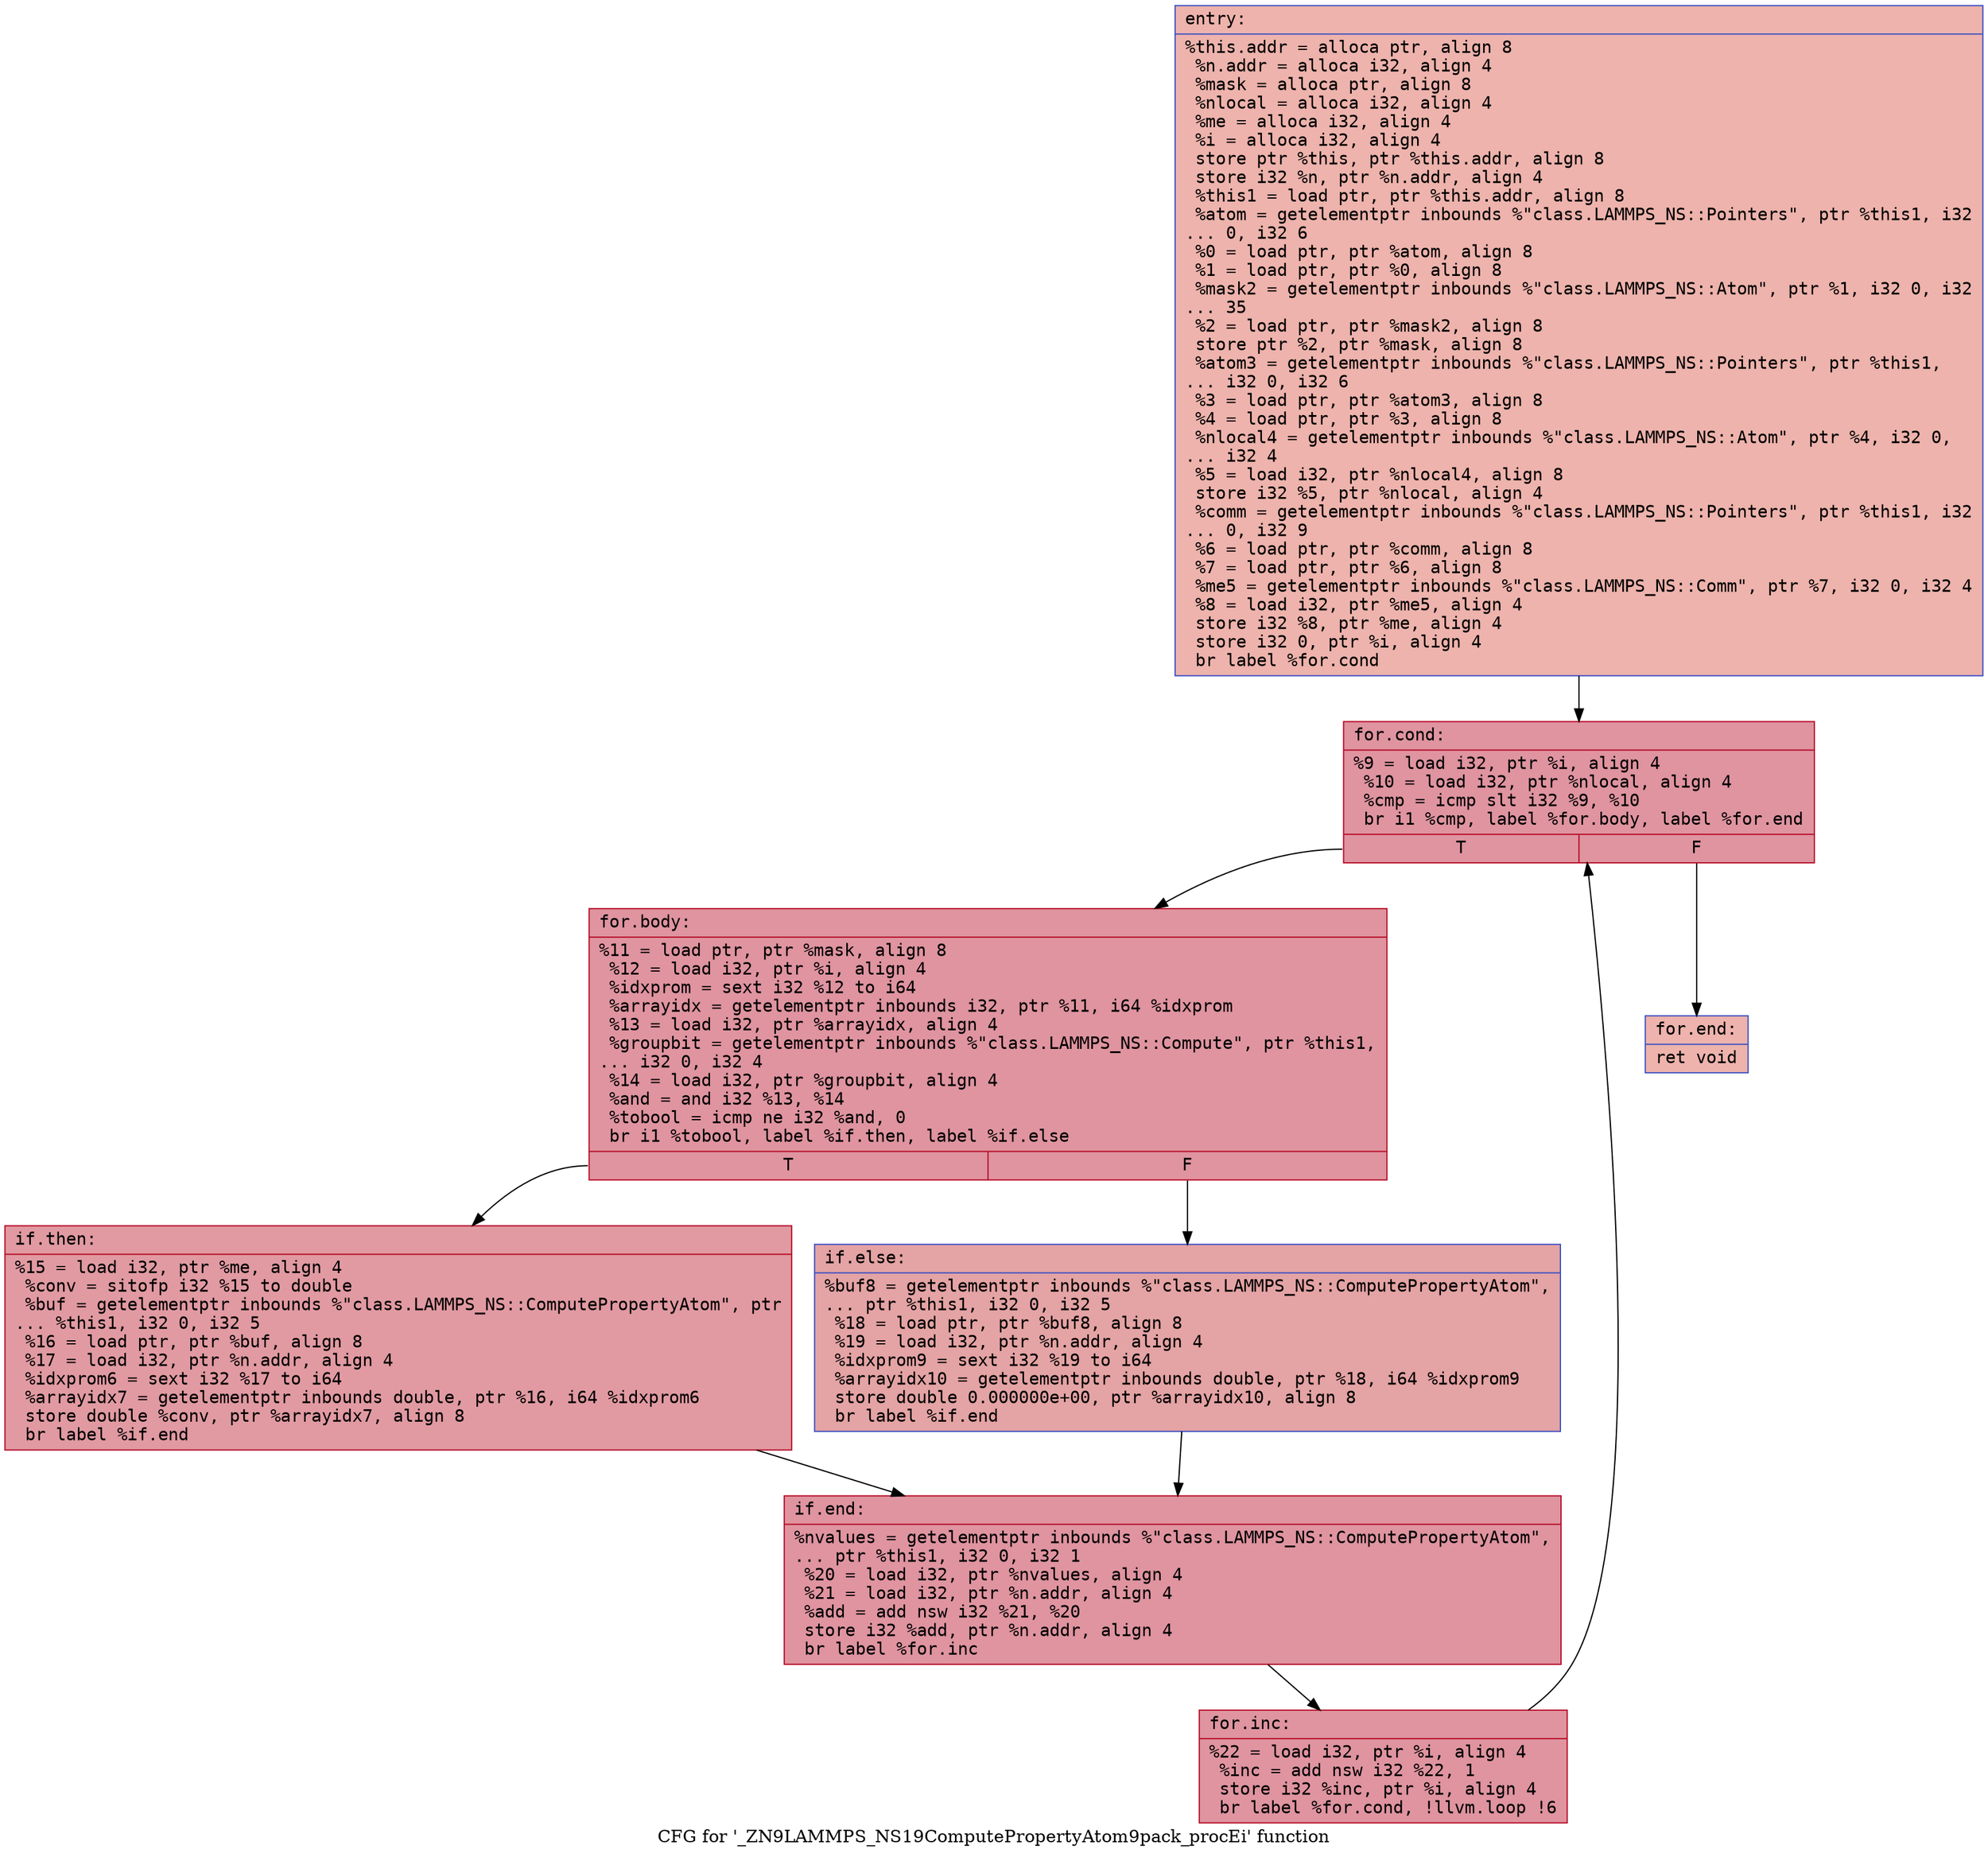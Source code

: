 digraph "CFG for '_ZN9LAMMPS_NS19ComputePropertyAtom9pack_procEi' function" {
	label="CFG for '_ZN9LAMMPS_NS19ComputePropertyAtom9pack_procEi' function";

	Node0x55e557bef6f0 [shape=record,color="#3d50c3ff", style=filled, fillcolor="#d6524470" fontname="Courier",label="{entry:\l|  %this.addr = alloca ptr, align 8\l  %n.addr = alloca i32, align 4\l  %mask = alloca ptr, align 8\l  %nlocal = alloca i32, align 4\l  %me = alloca i32, align 4\l  %i = alloca i32, align 4\l  store ptr %this, ptr %this.addr, align 8\l  store i32 %n, ptr %n.addr, align 4\l  %this1 = load ptr, ptr %this.addr, align 8\l  %atom = getelementptr inbounds %\"class.LAMMPS_NS::Pointers\", ptr %this1, i32\l... 0, i32 6\l  %0 = load ptr, ptr %atom, align 8\l  %1 = load ptr, ptr %0, align 8\l  %mask2 = getelementptr inbounds %\"class.LAMMPS_NS::Atom\", ptr %1, i32 0, i32\l... 35\l  %2 = load ptr, ptr %mask2, align 8\l  store ptr %2, ptr %mask, align 8\l  %atom3 = getelementptr inbounds %\"class.LAMMPS_NS::Pointers\", ptr %this1,\l... i32 0, i32 6\l  %3 = load ptr, ptr %atom3, align 8\l  %4 = load ptr, ptr %3, align 8\l  %nlocal4 = getelementptr inbounds %\"class.LAMMPS_NS::Atom\", ptr %4, i32 0,\l... i32 4\l  %5 = load i32, ptr %nlocal4, align 8\l  store i32 %5, ptr %nlocal, align 4\l  %comm = getelementptr inbounds %\"class.LAMMPS_NS::Pointers\", ptr %this1, i32\l... 0, i32 9\l  %6 = load ptr, ptr %comm, align 8\l  %7 = load ptr, ptr %6, align 8\l  %me5 = getelementptr inbounds %\"class.LAMMPS_NS::Comm\", ptr %7, i32 0, i32 4\l  %8 = load i32, ptr %me5, align 4\l  store i32 %8, ptr %me, align 4\l  store i32 0, ptr %i, align 4\l  br label %for.cond\l}"];
	Node0x55e557bef6f0 -> Node0x55e557bf0a30[tooltip="entry -> for.cond\nProbability 100.00%" ];
	Node0x55e557bf0a30 [shape=record,color="#b70d28ff", style=filled, fillcolor="#b70d2870" fontname="Courier",label="{for.cond:\l|  %9 = load i32, ptr %i, align 4\l  %10 = load i32, ptr %nlocal, align 4\l  %cmp = icmp slt i32 %9, %10\l  br i1 %cmp, label %for.body, label %for.end\l|{<s0>T|<s1>F}}"];
	Node0x55e557bf0a30:s0 -> Node0x55e557bf0cd0[tooltip="for.cond -> for.body\nProbability 96.88%" ];
	Node0x55e557bf0a30:s1 -> Node0x55e557bf0d50[tooltip="for.cond -> for.end\nProbability 3.12%" ];
	Node0x55e557bf0cd0 [shape=record,color="#b70d28ff", style=filled, fillcolor="#b70d2870" fontname="Courier",label="{for.body:\l|  %11 = load ptr, ptr %mask, align 8\l  %12 = load i32, ptr %i, align 4\l  %idxprom = sext i32 %12 to i64\l  %arrayidx = getelementptr inbounds i32, ptr %11, i64 %idxprom\l  %13 = load i32, ptr %arrayidx, align 4\l  %groupbit = getelementptr inbounds %\"class.LAMMPS_NS::Compute\", ptr %this1,\l... i32 0, i32 4\l  %14 = load i32, ptr %groupbit, align 4\l  %and = and i32 %13, %14\l  %tobool = icmp ne i32 %and, 0\l  br i1 %tobool, label %if.then, label %if.else\l|{<s0>T|<s1>F}}"];
	Node0x55e557bf0cd0:s0 -> Node0x55e557bf0110[tooltip="for.body -> if.then\nProbability 62.50%" ];
	Node0x55e557bf0cd0:s1 -> Node0x55e557bf0180[tooltip="for.body -> if.else\nProbability 37.50%" ];
	Node0x55e557bf0110 [shape=record,color="#b70d28ff", style=filled, fillcolor="#bb1b2c70" fontname="Courier",label="{if.then:\l|  %15 = load i32, ptr %me, align 4\l  %conv = sitofp i32 %15 to double\l  %buf = getelementptr inbounds %\"class.LAMMPS_NS::ComputePropertyAtom\", ptr\l... %this1, i32 0, i32 5\l  %16 = load ptr, ptr %buf, align 8\l  %17 = load i32, ptr %n.addr, align 4\l  %idxprom6 = sext i32 %17 to i64\l  %arrayidx7 = getelementptr inbounds double, ptr %16, i64 %idxprom6\l  store double %conv, ptr %arrayidx7, align 8\l  br label %if.end\l}"];
	Node0x55e557bf0110 -> Node0x55e557bf1c40[tooltip="if.then -> if.end\nProbability 100.00%" ];
	Node0x55e557bf0180 [shape=record,color="#3d50c3ff", style=filled, fillcolor="#c32e3170" fontname="Courier",label="{if.else:\l|  %buf8 = getelementptr inbounds %\"class.LAMMPS_NS::ComputePropertyAtom\",\l... ptr %this1, i32 0, i32 5\l  %18 = load ptr, ptr %buf8, align 8\l  %19 = load i32, ptr %n.addr, align 4\l  %idxprom9 = sext i32 %19 to i64\l  %arrayidx10 = getelementptr inbounds double, ptr %18, i64 %idxprom9\l  store double 0.000000e+00, ptr %arrayidx10, align 8\l  br label %if.end\l}"];
	Node0x55e557bf0180 -> Node0x55e557bf1c40[tooltip="if.else -> if.end\nProbability 100.00%" ];
	Node0x55e557bf1c40 [shape=record,color="#b70d28ff", style=filled, fillcolor="#b70d2870" fontname="Courier",label="{if.end:\l|  %nvalues = getelementptr inbounds %\"class.LAMMPS_NS::ComputePropertyAtom\",\l... ptr %this1, i32 0, i32 1\l  %20 = load i32, ptr %nvalues, align 4\l  %21 = load i32, ptr %n.addr, align 4\l  %add = add nsw i32 %21, %20\l  store i32 %add, ptr %n.addr, align 4\l  br label %for.inc\l}"];
	Node0x55e557bf1c40 -> Node0x55e557bf24b0[tooltip="if.end -> for.inc\nProbability 100.00%" ];
	Node0x55e557bf24b0 [shape=record,color="#b70d28ff", style=filled, fillcolor="#b70d2870" fontname="Courier",label="{for.inc:\l|  %22 = load i32, ptr %i, align 4\l  %inc = add nsw i32 %22, 1\l  store i32 %inc, ptr %i, align 4\l  br label %for.cond, !llvm.loop !6\l}"];
	Node0x55e557bf24b0 -> Node0x55e557bf0a30[tooltip="for.inc -> for.cond\nProbability 100.00%" ];
	Node0x55e557bf0d50 [shape=record,color="#3d50c3ff", style=filled, fillcolor="#d6524470" fontname="Courier",label="{for.end:\l|  ret void\l}"];
}
